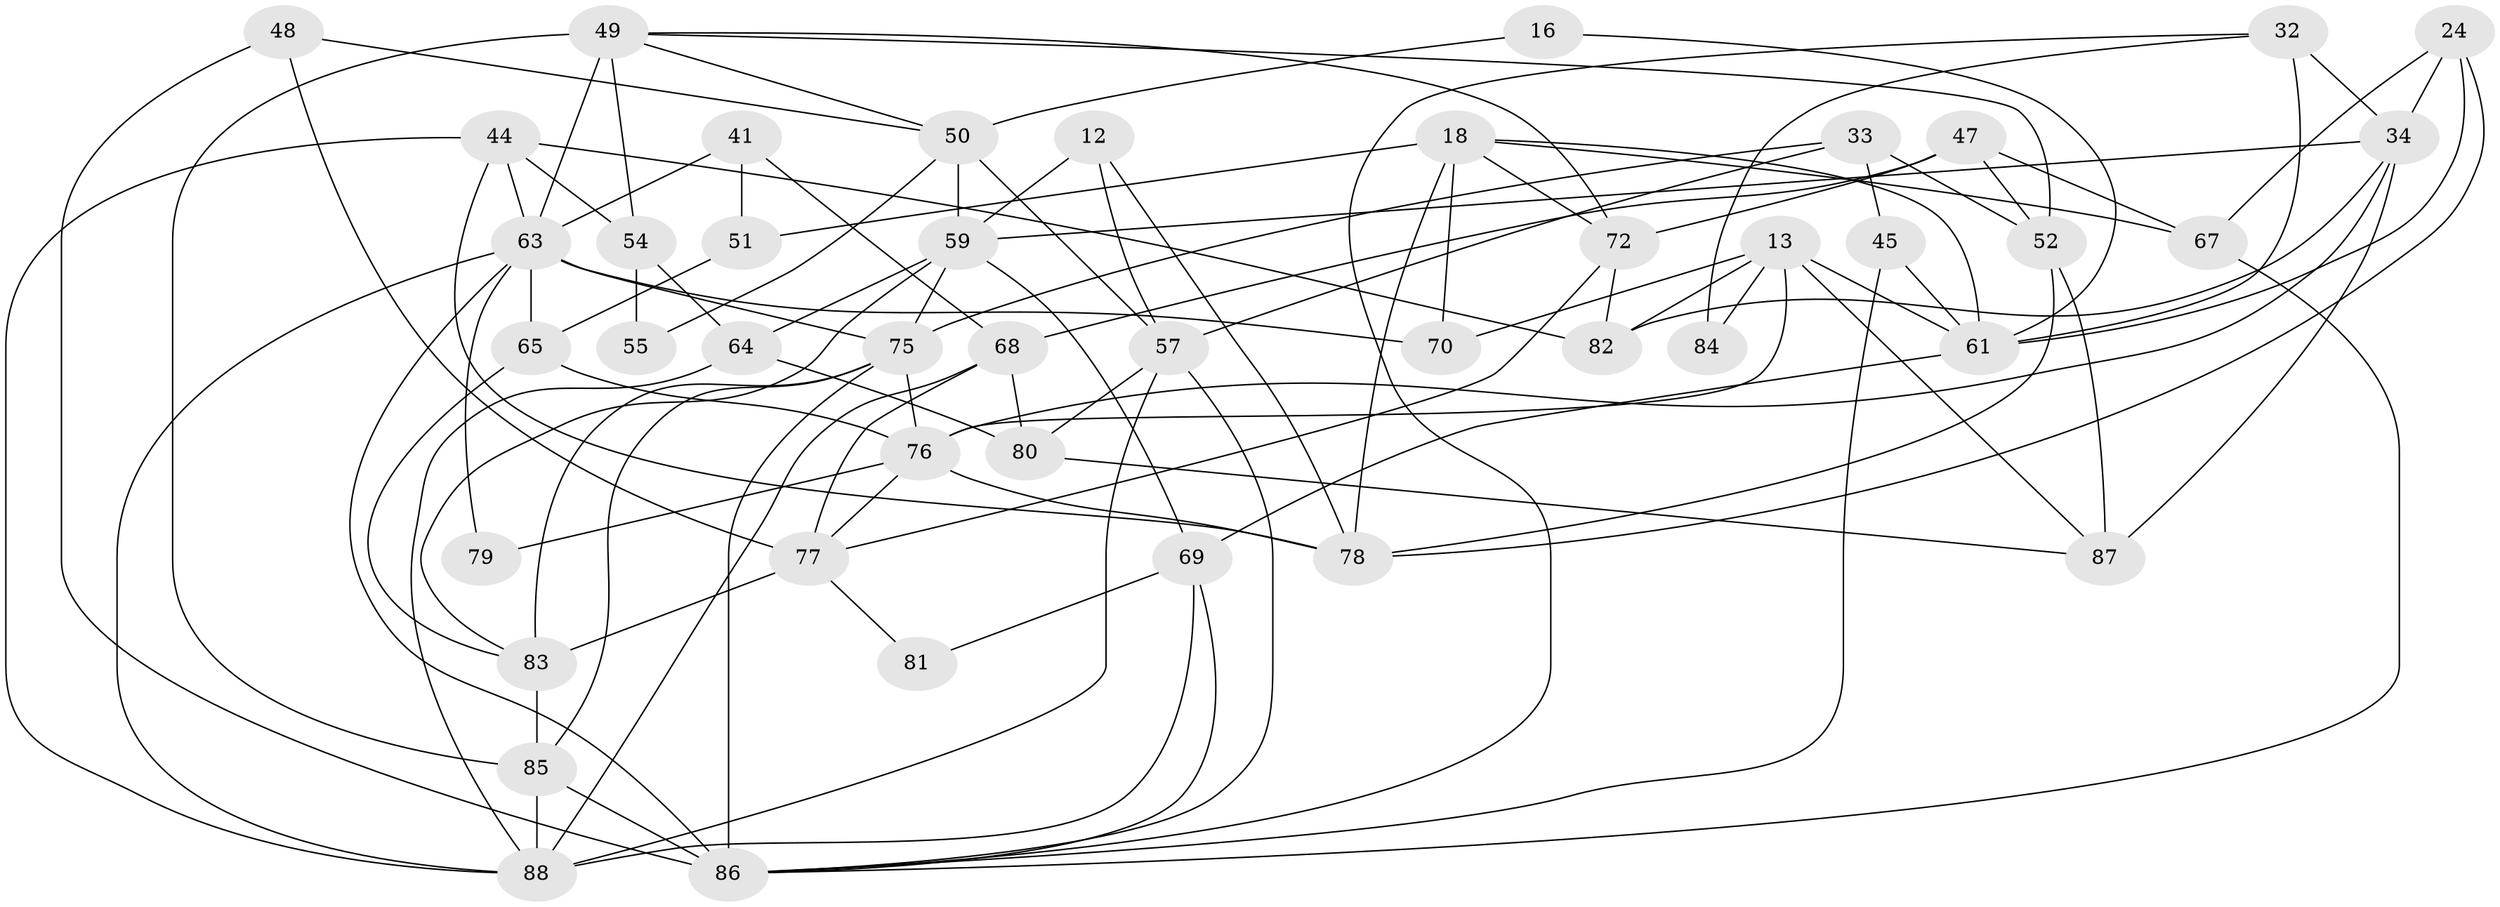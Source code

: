 // original degree distribution, {3: 0.3068181818181818, 5: 0.2159090909090909, 4: 0.2727272727272727, 7: 0.045454545454545456, 2: 0.09090909090909091, 6: 0.06818181818181818}
// Generated by graph-tools (version 1.1) at 2025/50/03/09/25 04:50:02]
// undirected, 44 vertices, 104 edges
graph export_dot {
graph [start="1"]
  node [color=gray90,style=filled];
  12;
  13;
  16;
  18 [super="+15"];
  24 [super="+17"];
  32 [super="+20"];
  33;
  34 [super="+25"];
  41 [super="+38"];
  44 [super="+21"];
  45;
  47;
  48;
  49 [super="+6+14"];
  50;
  51;
  52 [super="+9"];
  54;
  55;
  57 [super="+23"];
  59 [super="+56"];
  61 [super="+7"];
  63 [super="+36+35"];
  64;
  65;
  67 [super="+46"];
  68 [super="+31"];
  69 [super="+27"];
  70;
  72;
  75 [super="+71"];
  76 [super="+3+2"];
  77 [super="+60"];
  78 [super="+19"];
  79;
  80;
  81;
  82 [super="+73"];
  83 [super="+11"];
  84;
  85 [super="+66+58"];
  86 [super="+29+40+74"];
  87;
  88 [super="+4+5"];
  12 -- 59;
  12 -- 57;
  12 -- 78;
  13 -- 87;
  13 -- 61 [weight=2];
  13 -- 70;
  13 -- 82;
  13 -- 84;
  13 -- 76;
  16 -- 50;
  16 -- 61;
  18 -- 51 [weight=2];
  18 -- 72;
  18 -- 70;
  18 -- 61;
  18 -- 78;
  18 -- 67 [weight=2];
  24 -- 61;
  24 -- 34;
  24 -- 78;
  24 -- 67;
  32 -- 84;
  32 -- 61 [weight=2];
  32 -- 34;
  32 -- 86;
  33 -- 57;
  33 -- 45;
  33 -- 52 [weight=2];
  33 -- 75;
  34 -- 87;
  34 -- 59;
  34 -- 76 [weight=2];
  34 -- 82;
  41 -- 68 [weight=2];
  41 -- 51 [weight=2];
  41 -- 63;
  44 -- 54;
  44 -- 88;
  44 -- 78 [weight=2];
  44 -- 82 [weight=2];
  44 -- 63;
  45 -- 61;
  45 -- 86;
  47 -- 68;
  47 -- 67;
  47 -- 72;
  47 -- 52;
  48 -- 50;
  48 -- 77;
  48 -- 86;
  49 -- 50;
  49 -- 54;
  49 -- 72;
  49 -- 52;
  49 -- 63;
  49 -- 85 [weight=3];
  50 -- 59 [weight=2];
  50 -- 55;
  50 -- 57;
  51 -- 65;
  52 -- 87;
  52 -- 78;
  54 -- 55;
  54 -- 64;
  57 -- 88 [weight=2];
  57 -- 80;
  57 -- 86;
  59 -- 64;
  59 -- 83;
  59 -- 75;
  59 -- 69;
  61 -- 69;
  63 -- 65 [weight=2];
  63 -- 75;
  63 -- 70;
  63 -- 88;
  63 -- 79;
  63 -- 86;
  64 -- 80;
  64 -- 88;
  65 -- 76 [weight=2];
  65 -- 83;
  67 -- 86 [weight=2];
  68 -- 80;
  68 -- 88;
  68 -- 77;
  69 -- 81;
  69 -- 88;
  69 -- 86;
  72 -- 82;
  72 -- 77;
  75 -- 85 [weight=2];
  75 -- 83 [weight=2];
  75 -- 86;
  75 -- 76 [weight=2];
  76 -- 78;
  76 -- 79;
  76 -- 77;
  77 -- 83 [weight=2];
  77 -- 81;
  80 -- 87;
  83 -- 85;
  85 -- 88 [weight=3];
  85 -- 86 [weight=4];
}
